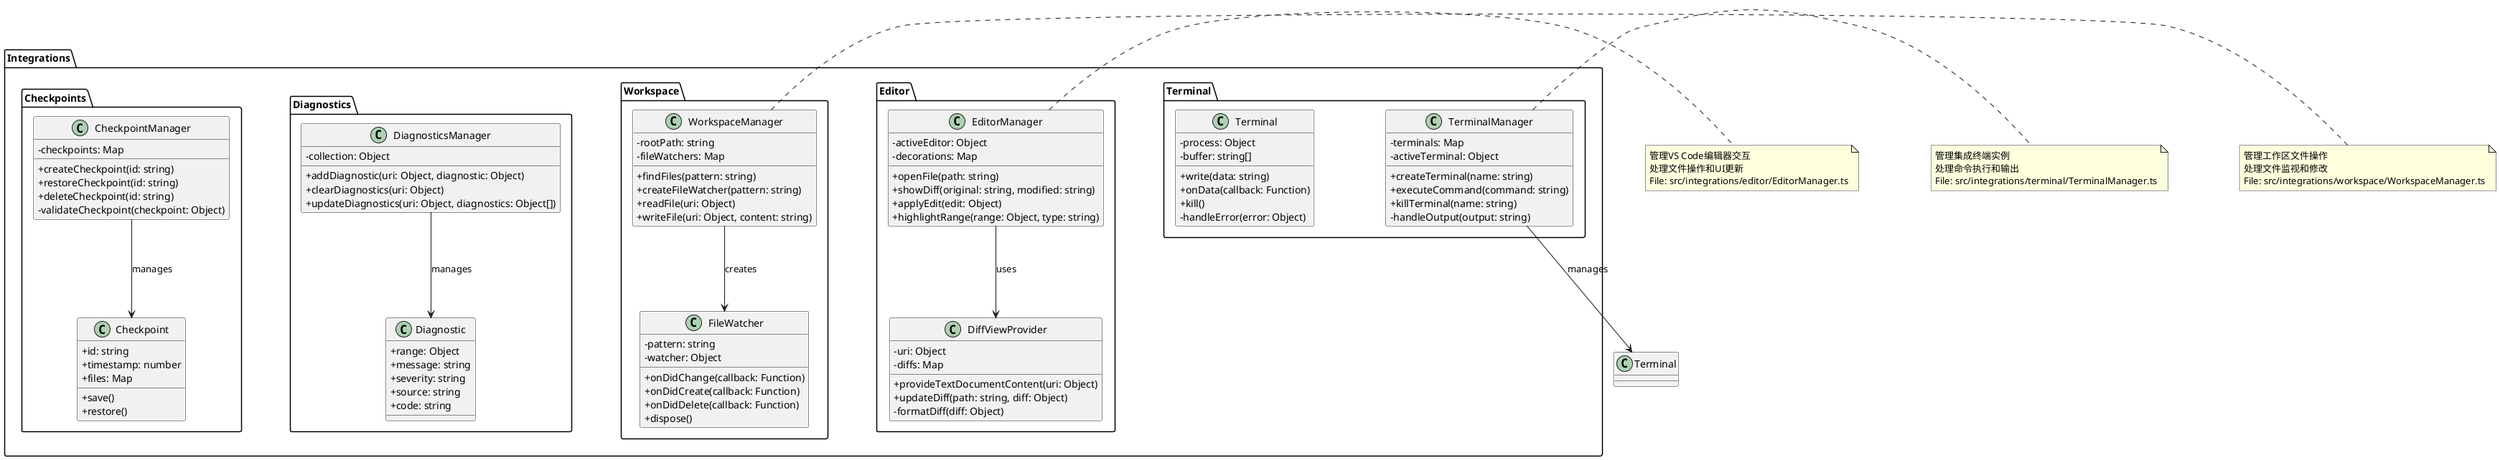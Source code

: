 @startuml integrations-implementation

' 设置主题和样式
skinparam backgroundColor transparent
skinparam classAttributeIconSize 0
skinparam nodesep 100
skinparam ranksep 100

' 包定义
package "Integrations" {
    package "Editor" {
        ' Implementation: src/integrations/editor/
        class EditorManager {
            - activeEditor: Object
            - decorations: Map
            + openFile(path: string)
            + showDiff(original: string, modified: string)
            + applyEdit(edit: Object)
            + highlightRange(range: Object, type: string)
        }

        class DiffViewProvider {
            - uri: Object
            - diffs: Map
            + provideTextDocumentContent(uri: Object)
            + updateDiff(path: string, diff: Object)
            - formatDiff(diff: Object)
        }
    }

    package "Terminal" {
        ' Implementation: src/integrations/terminal/
        class TerminalManager {
            - terminals: Map
            - activeTerminal: Object
            + createTerminal(name: string)
            + executeCommand(command: string)
            + killTerminal(name: string)
            - handleOutput(output: string)
        }

        class Terminal {
            - process: Object
            - buffer: string[]
            + write(data: string)
            + onData(callback: Function)
            + kill()
            - handleError(error: Object)
        }
    }

    package "Workspace" {
        ' Implementation: src/integrations/workspace/
        class WorkspaceManager {
            - rootPath: string
            - fileWatchers: Map
            + findFiles(pattern: string)
            + createFileWatcher(pattern: string)
            + readFile(uri: Object)
            + writeFile(uri: Object, content: string)
        }

        class FileWatcher {
            - pattern: string
            - watcher: Object
            + onDidChange(callback: Function)
            + onDidCreate(callback: Function)
            + onDidDelete(callback: Function)
            + dispose()
        }
    }

    package "Diagnostics" {
        ' Implementation: src/integrations/diagnostics/
        class DiagnosticsManager {
            - collection: Object
            + addDiagnostic(uri: Object, diagnostic: Object)
            + clearDiagnostics(uri: Object)
            + updateDiagnostics(uri: Object, diagnostics: Object[])
        }

        class Diagnostic {
            + range: Object
            + message: string
            + severity: string
            + source: string
            + code: string
        }
    }

    package "Checkpoints" {
        ' Implementation: src/integrations/checkpoints/
        class CheckpointManager {
            - checkpoints: Map
            + createCheckpoint(id: string)
            + restoreCheckpoint(id: string)
            + deleteCheckpoint(id: string)
            - validateCheckpoint(checkpoint: Object)
        }

        class Checkpoint {
            + id: string
            + timestamp: number
            + files: Map
            + save()
            + restore()
        }
    }
}

' 关系定义
EditorManager --> DiffViewProvider : uses
TerminalManager --> Terminal : manages
WorkspaceManager --> FileWatcher : creates
DiagnosticsManager --> Diagnostic : manages
CheckpointManager --> Checkpoint : manages

' 注释
note right of EditorManager
  管理VS Code编辑器交互
  处理文件操作和UI更新
  File: src/integrations/editor/EditorManager.ts
end note

note right of TerminalManager
  管理集成终端实例
  处理命令执行和输出
  File: src/integrations/terminal/TerminalManager.ts
end note

note right of WorkspaceManager
  管理工作区文件操作
  处理文件监视和修改
  File: src/integrations/workspace/WorkspaceManager.ts
end note

@enduml 
